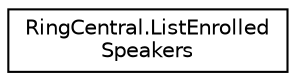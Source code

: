 digraph "Graphical Class Hierarchy"
{
 // LATEX_PDF_SIZE
  edge [fontname="Helvetica",fontsize="10",labelfontname="Helvetica",labelfontsize="10"];
  node [fontname="Helvetica",fontsize="10",shape=record];
  rankdir="LR";
  Node0 [label="RingCentral.ListEnrolled\lSpeakers",height=0.2,width=0.4,color="black", fillcolor="white", style="filled",URL="$classRingCentral_1_1ListEnrolledSpeakers.html",tooltip=" "];
}
